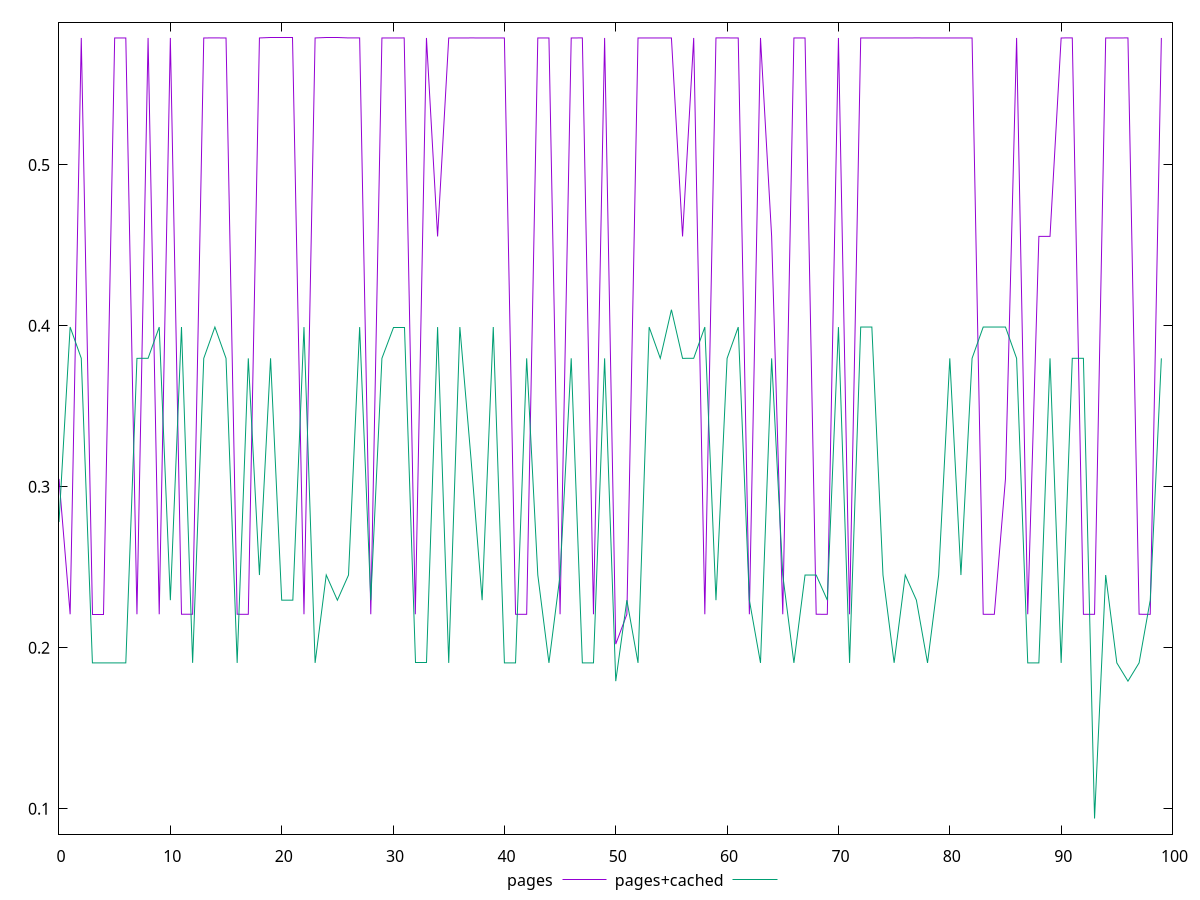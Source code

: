 reset
set terminal svg size 640, 500 enhanced background rgb 'white'
set output "reprap/cumulative-layout-shift/comparison/line/1_vs_2.svg"

$pages <<EOF
0 0.30492057545979817
1 0.2208050365447998
2 0.5788833124372694
3 0.22080134730868867
4 0.22080134730868867
5 0.5788956822289361
6 0.5788870016733805
7 0.2208286910586887
8 0.5788951396942139
9 0.22080134730868867
10 0.5788894973331027
11 0.2208226146697998
12 0.22081935946146647
13 0.5788922100067139
14 0.5789169495900472
15 0.5788870016733805
16 0.220816321267022
17 0.22080134730868867
18 0.5788956822289361
19 0.5788894973331027
20 0.5788894973331027
21 0.5788894973331027
22 0.2208040599822998
23 0.5788922100067139
24 0.5788870016733805
25 0.5788860251108805
26 0.5789078350067138
27 0.5789176006317138
28 0.22080134730868867
29 0.5788983949025472
30 0.5788894973331027
31 0.5789044712914361
32 0.22079787508646645
33 0.5788956822289361
34 0.45557689052157935
35 0.5788922100067139
36 0.5788894973331027
37 0.5789052308400472
38 0.5788982863956027
39 0.5788922100067139
40 0.5788894973331027
41 0.22081317456563312
42 0.22080134730868867
43 0.5789013245900472
44 0.5788922100067139
45 0.22081317456563312
46 0.5788921014997694
47 0.5789106561872694
48 0.22080134730868867
49 0.5788870016733805
50 0.20224875195821124
51 0.220807532204522
52 0.5788921014997694
53 0.5789013245900472
54 0.5788894973331027
55 0.5789013245900472
56 0.45558676465352377
57 0.5788894973331027
58 0.22081317456563312
59 0.5789013245900472
60 0.5789075094858805
61 0.5788870016733805
62 0.22081317456563312
63 0.5788931865692138
64 0.4555830754174126
65 0.2208189254336887
66 0.5788894973331027
67 0.5789013245900472
68 0.22081935946146647
69 0.22079885164896645
70 0.5788798402150472
71 0.22080134730868867
72 0.5789013245900472
73 0.5788922100067139
74 0.5788870016733805
75 0.5789013245900472
76 0.5788833124372694
77 0.5789107646942139
78 0.5788894973331027
79 0.5788808167775472
80 0.5788894973331027
81 0.5788931865692138
82 0.5788894973331027
83 0.22081317456563312
84 0.22080134730868867
85 0.30492057545979817
86 0.5788951396942139
87 0.22081122144063314
88 0.455589260313246
89 0.45559544520907935
90 0.5788956822289361
91 0.5789194452497695
92 0.22080134730868867
93 0.22080698966979978
94 0.5788894973331027
95 0.5788956822289361
96 0.5789075094858805
97 0.22081371710035536
98 0.22080134730868867
99 0.5788870016733805
EOF

$pagesCached <<EOF
0 0.2781091435750326
1 0.3992843719058565
2 0.37986356862386056
3 0.19060170809427898
4 0.19059552319844564
5 0.1906042037540012
6 0.19059801885816788
7 0.37982450612386065
8 0.37985792626274945
9 0.39926581721835663
10 0.22955163574218754
11 0.39929934586418986
12 0.19060680792066786
13 0.37982700178358286
14 0.3992685298919677
15 0.3798245061238606
16 0.19059801885816788
17 0.37982971445719393
18 0.24519438997904464
19 0.37984924570719386
20 0.2295630289713542
21 0.22955782063802085
22 0.39925713666280105
23 0.19059552319844564
24 0.24522010612487802
25 0.2295603162977431
26 0.24519438997904464
27 0.39925713666280105
28 0.2295630289713542
29 0.37982450612386065
30 0.3992684213850233
31 0.3992684213850233
32 0.19059552319844564
33 0.19059801885816788
34 0.3992633215586344
35 0.19059552319844564
36 0.3992684213850233
37 0.3175345213148329
38 0.2295665011935764
39 0.3992720021141899
40 0.19060366121927896
41 0.19060073153177898
42 0.3798358993530273
43 0.2451891816457113
44 0.19059552319844564
45 0.24520057487487798
46 0.3798606389363605
47 0.19059801885816788
48 0.19060170809427898
49 0.37982450612386065
50 0.17925679016113286
51 0.22955782063802085
52 0.19060366121927896
53 0.3992509517669677
54 0.379830691019694
55 0.41005506981743695
56 0.3798183212280273
57 0.37986161549886055
58 0.39926234499613433
59 0.22955782063802085
60 0.37982700178358286
61 0.39925963232252326
62 0.22956910536024308
63 0.19059552319844564
64 0.37982700178358286
65 0.2451891816457113
66 0.19059801885816788
67 0.24519438997904464
68 0.2451891816457113
69 0.22959688313802093
70 0.39926234499613433
71 0.19060073153177898
72 0.3992633215586344
73 0.39926581721835663
74 0.24519536654154464
75 0.19063762389289016
76 0.24519786220126685
77 0.22959688313802093
78 0.19059801885816788
79 0.2451916773054335
80 0.37982700178358286
81 0.2451891816457113
82 0.37982700178358286
83 0.3992685298919677
84 0.39925963232252326
85 0.3992633215586344
86 0.37982450612386065
87 0.19060073153177898
88 0.19059801885816788
89 0.37982450612386065
90 0.19060073153177898
91 0.3798606389363605
92 0.37985543060302723
93 0.09390384928385416
94 0.24519731966654462
95 0.19059747632344565
96 0.1792535349527995
97 0.19060170809427898
98 0.22955782063802085
99 0.37981832122802733
EOF

set key outside below
set yrange [0.08420353736453585:0.5886197571690878]

plot \
  $pages title "pages" with line, \
  $pagesCached title "pages+cached" with line, \


reset